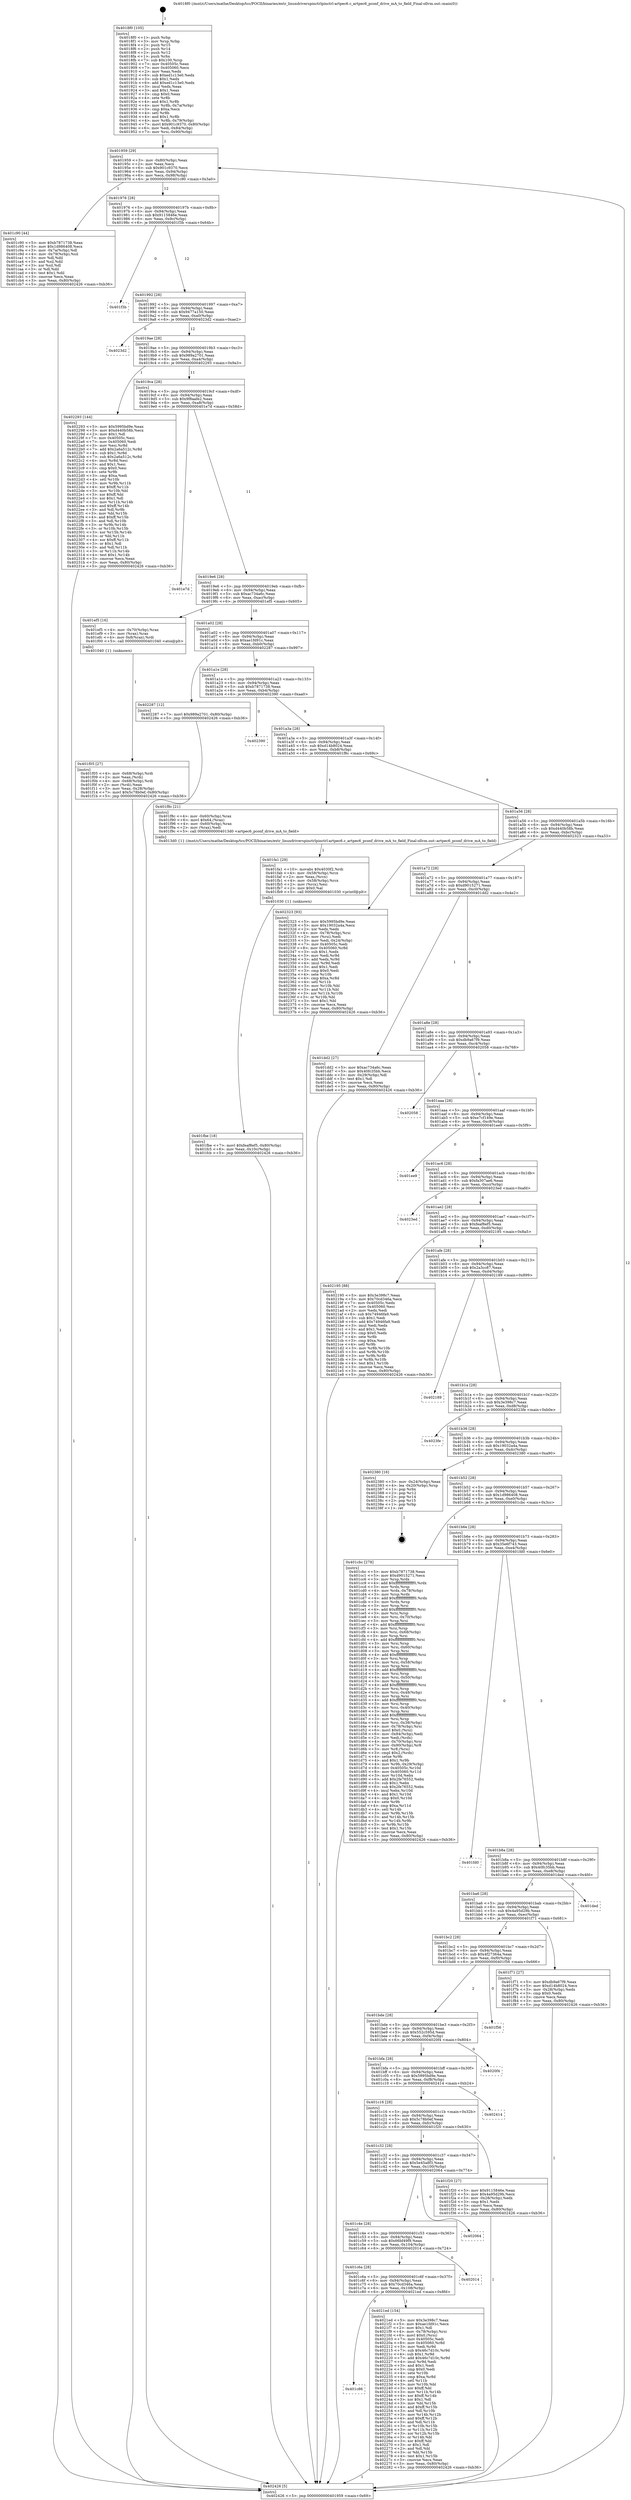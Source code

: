 digraph "0x4018f0" {
  label = "0x4018f0 (/mnt/c/Users/mathe/Desktop/tcc/POCII/binaries/extr_linuxdriverspinctrlpinctrl-artpec6.c_artpec6_pconf_drive_mA_to_field_Final-ollvm.out::main(0))"
  labelloc = "t"
  node[shape=record]

  Entry [label="",width=0.3,height=0.3,shape=circle,fillcolor=black,style=filled]
  "0x401959" [label="{
     0x401959 [29]\l
     | [instrs]\l
     &nbsp;&nbsp;0x401959 \<+3\>: mov -0x80(%rbp),%eax\l
     &nbsp;&nbsp;0x40195c \<+2\>: mov %eax,%ecx\l
     &nbsp;&nbsp;0x40195e \<+6\>: sub $0x901c9370,%ecx\l
     &nbsp;&nbsp;0x401964 \<+6\>: mov %eax,-0x94(%rbp)\l
     &nbsp;&nbsp;0x40196a \<+6\>: mov %ecx,-0x98(%rbp)\l
     &nbsp;&nbsp;0x401970 \<+6\>: je 0000000000401c90 \<main+0x3a0\>\l
  }"]
  "0x401c90" [label="{
     0x401c90 [44]\l
     | [instrs]\l
     &nbsp;&nbsp;0x401c90 \<+5\>: mov $0xb7871738,%eax\l
     &nbsp;&nbsp;0x401c95 \<+5\>: mov $0x1d986408,%ecx\l
     &nbsp;&nbsp;0x401c9a \<+3\>: mov -0x7a(%rbp),%dl\l
     &nbsp;&nbsp;0x401c9d \<+4\>: mov -0x79(%rbp),%sil\l
     &nbsp;&nbsp;0x401ca1 \<+3\>: mov %dl,%dil\l
     &nbsp;&nbsp;0x401ca4 \<+3\>: and %sil,%dil\l
     &nbsp;&nbsp;0x401ca7 \<+3\>: xor %sil,%dl\l
     &nbsp;&nbsp;0x401caa \<+3\>: or %dl,%dil\l
     &nbsp;&nbsp;0x401cad \<+4\>: test $0x1,%dil\l
     &nbsp;&nbsp;0x401cb1 \<+3\>: cmovne %ecx,%eax\l
     &nbsp;&nbsp;0x401cb4 \<+3\>: mov %eax,-0x80(%rbp)\l
     &nbsp;&nbsp;0x401cb7 \<+5\>: jmp 0000000000402426 \<main+0xb36\>\l
  }"]
  "0x401976" [label="{
     0x401976 [28]\l
     | [instrs]\l
     &nbsp;&nbsp;0x401976 \<+5\>: jmp 000000000040197b \<main+0x8b\>\l
     &nbsp;&nbsp;0x40197b \<+6\>: mov -0x94(%rbp),%eax\l
     &nbsp;&nbsp;0x401981 \<+5\>: sub $0x9115846e,%eax\l
     &nbsp;&nbsp;0x401986 \<+6\>: mov %eax,-0x9c(%rbp)\l
     &nbsp;&nbsp;0x40198c \<+6\>: je 0000000000401f3b \<main+0x64b\>\l
  }"]
  "0x402426" [label="{
     0x402426 [5]\l
     | [instrs]\l
     &nbsp;&nbsp;0x402426 \<+5\>: jmp 0000000000401959 \<main+0x69\>\l
  }"]
  "0x4018f0" [label="{
     0x4018f0 [105]\l
     | [instrs]\l
     &nbsp;&nbsp;0x4018f0 \<+1\>: push %rbp\l
     &nbsp;&nbsp;0x4018f1 \<+3\>: mov %rsp,%rbp\l
     &nbsp;&nbsp;0x4018f4 \<+2\>: push %r15\l
     &nbsp;&nbsp;0x4018f6 \<+2\>: push %r14\l
     &nbsp;&nbsp;0x4018f8 \<+2\>: push %r12\l
     &nbsp;&nbsp;0x4018fa \<+1\>: push %rbx\l
     &nbsp;&nbsp;0x4018fb \<+7\>: sub $0x100,%rsp\l
     &nbsp;&nbsp;0x401902 \<+7\>: mov 0x40505c,%eax\l
     &nbsp;&nbsp;0x401909 \<+7\>: mov 0x405060,%ecx\l
     &nbsp;&nbsp;0x401910 \<+2\>: mov %eax,%edx\l
     &nbsp;&nbsp;0x401912 \<+6\>: sub $0xed1c13e0,%edx\l
     &nbsp;&nbsp;0x401918 \<+3\>: sub $0x1,%edx\l
     &nbsp;&nbsp;0x40191b \<+6\>: add $0xed1c13e0,%edx\l
     &nbsp;&nbsp;0x401921 \<+3\>: imul %edx,%eax\l
     &nbsp;&nbsp;0x401924 \<+3\>: and $0x1,%eax\l
     &nbsp;&nbsp;0x401927 \<+3\>: cmp $0x0,%eax\l
     &nbsp;&nbsp;0x40192a \<+4\>: sete %r8b\l
     &nbsp;&nbsp;0x40192e \<+4\>: and $0x1,%r8b\l
     &nbsp;&nbsp;0x401932 \<+4\>: mov %r8b,-0x7a(%rbp)\l
     &nbsp;&nbsp;0x401936 \<+3\>: cmp $0xa,%ecx\l
     &nbsp;&nbsp;0x401939 \<+4\>: setl %r8b\l
     &nbsp;&nbsp;0x40193d \<+4\>: and $0x1,%r8b\l
     &nbsp;&nbsp;0x401941 \<+4\>: mov %r8b,-0x79(%rbp)\l
     &nbsp;&nbsp;0x401945 \<+7\>: movl $0x901c9370,-0x80(%rbp)\l
     &nbsp;&nbsp;0x40194c \<+6\>: mov %edi,-0x84(%rbp)\l
     &nbsp;&nbsp;0x401952 \<+7\>: mov %rsi,-0x90(%rbp)\l
  }"]
  Exit [label="",width=0.3,height=0.3,shape=circle,fillcolor=black,style=filled,peripheries=2]
  "0x401f3b" [label="{
     0x401f3b\l
  }", style=dashed]
  "0x401992" [label="{
     0x401992 [28]\l
     | [instrs]\l
     &nbsp;&nbsp;0x401992 \<+5\>: jmp 0000000000401997 \<main+0xa7\>\l
     &nbsp;&nbsp;0x401997 \<+6\>: mov -0x94(%rbp),%eax\l
     &nbsp;&nbsp;0x40199d \<+5\>: sub $0x9477a150,%eax\l
     &nbsp;&nbsp;0x4019a2 \<+6\>: mov %eax,-0xa0(%rbp)\l
     &nbsp;&nbsp;0x4019a8 \<+6\>: je 00000000004023d2 \<main+0xae2\>\l
  }"]
  "0x401c86" [label="{
     0x401c86\l
  }", style=dashed]
  "0x4023d2" [label="{
     0x4023d2\l
  }", style=dashed]
  "0x4019ae" [label="{
     0x4019ae [28]\l
     | [instrs]\l
     &nbsp;&nbsp;0x4019ae \<+5\>: jmp 00000000004019b3 \<main+0xc3\>\l
     &nbsp;&nbsp;0x4019b3 \<+6\>: mov -0x94(%rbp),%eax\l
     &nbsp;&nbsp;0x4019b9 \<+5\>: sub $0x989a2701,%eax\l
     &nbsp;&nbsp;0x4019be \<+6\>: mov %eax,-0xa4(%rbp)\l
     &nbsp;&nbsp;0x4019c4 \<+6\>: je 0000000000402293 \<main+0x9a3\>\l
  }"]
  "0x4021ed" [label="{
     0x4021ed [154]\l
     | [instrs]\l
     &nbsp;&nbsp;0x4021ed \<+5\>: mov $0x3e398c7,%eax\l
     &nbsp;&nbsp;0x4021f2 \<+5\>: mov $0xae1fd91c,%ecx\l
     &nbsp;&nbsp;0x4021f7 \<+2\>: mov $0x1,%dl\l
     &nbsp;&nbsp;0x4021f9 \<+4\>: mov -0x78(%rbp),%rsi\l
     &nbsp;&nbsp;0x4021fd \<+6\>: movl $0x0,(%rsi)\l
     &nbsp;&nbsp;0x402203 \<+7\>: mov 0x40505c,%edi\l
     &nbsp;&nbsp;0x40220a \<+8\>: mov 0x405060,%r8d\l
     &nbsp;&nbsp;0x402212 \<+3\>: mov %edi,%r9d\l
     &nbsp;&nbsp;0x402215 \<+7\>: sub $0x46c7d10c,%r9d\l
     &nbsp;&nbsp;0x40221c \<+4\>: sub $0x1,%r9d\l
     &nbsp;&nbsp;0x402220 \<+7\>: add $0x46c7d10c,%r9d\l
     &nbsp;&nbsp;0x402227 \<+4\>: imul %r9d,%edi\l
     &nbsp;&nbsp;0x40222b \<+3\>: and $0x1,%edi\l
     &nbsp;&nbsp;0x40222e \<+3\>: cmp $0x0,%edi\l
     &nbsp;&nbsp;0x402231 \<+4\>: sete %r10b\l
     &nbsp;&nbsp;0x402235 \<+4\>: cmp $0xa,%r8d\l
     &nbsp;&nbsp;0x402239 \<+4\>: setl %r11b\l
     &nbsp;&nbsp;0x40223d \<+3\>: mov %r10b,%bl\l
     &nbsp;&nbsp;0x402240 \<+3\>: xor $0xff,%bl\l
     &nbsp;&nbsp;0x402243 \<+3\>: mov %r11b,%r14b\l
     &nbsp;&nbsp;0x402246 \<+4\>: xor $0xff,%r14b\l
     &nbsp;&nbsp;0x40224a \<+3\>: xor $0x1,%dl\l
     &nbsp;&nbsp;0x40224d \<+3\>: mov %bl,%r15b\l
     &nbsp;&nbsp;0x402250 \<+4\>: and $0xff,%r15b\l
     &nbsp;&nbsp;0x402254 \<+3\>: and %dl,%r10b\l
     &nbsp;&nbsp;0x402257 \<+3\>: mov %r14b,%r12b\l
     &nbsp;&nbsp;0x40225a \<+4\>: and $0xff,%r12b\l
     &nbsp;&nbsp;0x40225e \<+3\>: and %dl,%r11b\l
     &nbsp;&nbsp;0x402261 \<+3\>: or %r10b,%r15b\l
     &nbsp;&nbsp;0x402264 \<+3\>: or %r11b,%r12b\l
     &nbsp;&nbsp;0x402267 \<+3\>: xor %r12b,%r15b\l
     &nbsp;&nbsp;0x40226a \<+3\>: or %r14b,%bl\l
     &nbsp;&nbsp;0x40226d \<+3\>: xor $0xff,%bl\l
     &nbsp;&nbsp;0x402270 \<+3\>: or $0x1,%dl\l
     &nbsp;&nbsp;0x402273 \<+2\>: and %dl,%bl\l
     &nbsp;&nbsp;0x402275 \<+3\>: or %bl,%r15b\l
     &nbsp;&nbsp;0x402278 \<+4\>: test $0x1,%r15b\l
     &nbsp;&nbsp;0x40227c \<+3\>: cmovne %ecx,%eax\l
     &nbsp;&nbsp;0x40227f \<+3\>: mov %eax,-0x80(%rbp)\l
     &nbsp;&nbsp;0x402282 \<+5\>: jmp 0000000000402426 \<main+0xb36\>\l
  }"]
  "0x402293" [label="{
     0x402293 [144]\l
     | [instrs]\l
     &nbsp;&nbsp;0x402293 \<+5\>: mov $0x5995bd9e,%eax\l
     &nbsp;&nbsp;0x402298 \<+5\>: mov $0xd440b58b,%ecx\l
     &nbsp;&nbsp;0x40229d \<+2\>: mov $0x1,%dl\l
     &nbsp;&nbsp;0x40229f \<+7\>: mov 0x40505c,%esi\l
     &nbsp;&nbsp;0x4022a6 \<+7\>: mov 0x405060,%edi\l
     &nbsp;&nbsp;0x4022ad \<+3\>: mov %esi,%r8d\l
     &nbsp;&nbsp;0x4022b0 \<+7\>: add $0x2a6a512c,%r8d\l
     &nbsp;&nbsp;0x4022b7 \<+4\>: sub $0x1,%r8d\l
     &nbsp;&nbsp;0x4022bb \<+7\>: sub $0x2a6a512c,%r8d\l
     &nbsp;&nbsp;0x4022c2 \<+4\>: imul %r8d,%esi\l
     &nbsp;&nbsp;0x4022c6 \<+3\>: and $0x1,%esi\l
     &nbsp;&nbsp;0x4022c9 \<+3\>: cmp $0x0,%esi\l
     &nbsp;&nbsp;0x4022cc \<+4\>: sete %r9b\l
     &nbsp;&nbsp;0x4022d0 \<+3\>: cmp $0xa,%edi\l
     &nbsp;&nbsp;0x4022d3 \<+4\>: setl %r10b\l
     &nbsp;&nbsp;0x4022d7 \<+3\>: mov %r9b,%r11b\l
     &nbsp;&nbsp;0x4022da \<+4\>: xor $0xff,%r11b\l
     &nbsp;&nbsp;0x4022de \<+3\>: mov %r10b,%bl\l
     &nbsp;&nbsp;0x4022e1 \<+3\>: xor $0xff,%bl\l
     &nbsp;&nbsp;0x4022e4 \<+3\>: xor $0x1,%dl\l
     &nbsp;&nbsp;0x4022e7 \<+3\>: mov %r11b,%r14b\l
     &nbsp;&nbsp;0x4022ea \<+4\>: and $0xff,%r14b\l
     &nbsp;&nbsp;0x4022ee \<+3\>: and %dl,%r9b\l
     &nbsp;&nbsp;0x4022f1 \<+3\>: mov %bl,%r15b\l
     &nbsp;&nbsp;0x4022f4 \<+4\>: and $0xff,%r15b\l
     &nbsp;&nbsp;0x4022f8 \<+3\>: and %dl,%r10b\l
     &nbsp;&nbsp;0x4022fb \<+3\>: or %r9b,%r14b\l
     &nbsp;&nbsp;0x4022fe \<+3\>: or %r10b,%r15b\l
     &nbsp;&nbsp;0x402301 \<+3\>: xor %r15b,%r14b\l
     &nbsp;&nbsp;0x402304 \<+3\>: or %bl,%r11b\l
     &nbsp;&nbsp;0x402307 \<+4\>: xor $0xff,%r11b\l
     &nbsp;&nbsp;0x40230b \<+3\>: or $0x1,%dl\l
     &nbsp;&nbsp;0x40230e \<+3\>: and %dl,%r11b\l
     &nbsp;&nbsp;0x402311 \<+3\>: or %r11b,%r14b\l
     &nbsp;&nbsp;0x402314 \<+4\>: test $0x1,%r14b\l
     &nbsp;&nbsp;0x402318 \<+3\>: cmovne %ecx,%eax\l
     &nbsp;&nbsp;0x40231b \<+3\>: mov %eax,-0x80(%rbp)\l
     &nbsp;&nbsp;0x40231e \<+5\>: jmp 0000000000402426 \<main+0xb36\>\l
  }"]
  "0x4019ca" [label="{
     0x4019ca [28]\l
     | [instrs]\l
     &nbsp;&nbsp;0x4019ca \<+5\>: jmp 00000000004019cf \<main+0xdf\>\l
     &nbsp;&nbsp;0x4019cf \<+6\>: mov -0x94(%rbp),%eax\l
     &nbsp;&nbsp;0x4019d5 \<+5\>: sub $0x9f8aafe2,%eax\l
     &nbsp;&nbsp;0x4019da \<+6\>: mov %eax,-0xa8(%rbp)\l
     &nbsp;&nbsp;0x4019e0 \<+6\>: je 0000000000401e7d \<main+0x58d\>\l
  }"]
  "0x401c6a" [label="{
     0x401c6a [28]\l
     | [instrs]\l
     &nbsp;&nbsp;0x401c6a \<+5\>: jmp 0000000000401c6f \<main+0x37f\>\l
     &nbsp;&nbsp;0x401c6f \<+6\>: mov -0x94(%rbp),%eax\l
     &nbsp;&nbsp;0x401c75 \<+5\>: sub $0x70cd346a,%eax\l
     &nbsp;&nbsp;0x401c7a \<+6\>: mov %eax,-0x108(%rbp)\l
     &nbsp;&nbsp;0x401c80 \<+6\>: je 00000000004021ed \<main+0x8fd\>\l
  }"]
  "0x401e7d" [label="{
     0x401e7d\l
  }", style=dashed]
  "0x4019e6" [label="{
     0x4019e6 [28]\l
     | [instrs]\l
     &nbsp;&nbsp;0x4019e6 \<+5\>: jmp 00000000004019eb \<main+0xfb\>\l
     &nbsp;&nbsp;0x4019eb \<+6\>: mov -0x94(%rbp),%eax\l
     &nbsp;&nbsp;0x4019f1 \<+5\>: sub $0xac734a6c,%eax\l
     &nbsp;&nbsp;0x4019f6 \<+6\>: mov %eax,-0xac(%rbp)\l
     &nbsp;&nbsp;0x4019fc \<+6\>: je 0000000000401ef5 \<main+0x605\>\l
  }"]
  "0x402014" [label="{
     0x402014\l
  }", style=dashed]
  "0x401ef5" [label="{
     0x401ef5 [16]\l
     | [instrs]\l
     &nbsp;&nbsp;0x401ef5 \<+4\>: mov -0x70(%rbp),%rax\l
     &nbsp;&nbsp;0x401ef9 \<+3\>: mov (%rax),%rax\l
     &nbsp;&nbsp;0x401efc \<+4\>: mov 0x8(%rax),%rdi\l
     &nbsp;&nbsp;0x401f00 \<+5\>: call 0000000000401040 \<atoi@plt\>\l
     | [calls]\l
     &nbsp;&nbsp;0x401040 \{1\} (unknown)\l
  }"]
  "0x401a02" [label="{
     0x401a02 [28]\l
     | [instrs]\l
     &nbsp;&nbsp;0x401a02 \<+5\>: jmp 0000000000401a07 \<main+0x117\>\l
     &nbsp;&nbsp;0x401a07 \<+6\>: mov -0x94(%rbp),%eax\l
     &nbsp;&nbsp;0x401a0d \<+5\>: sub $0xae1fd91c,%eax\l
     &nbsp;&nbsp;0x401a12 \<+6\>: mov %eax,-0xb0(%rbp)\l
     &nbsp;&nbsp;0x401a18 \<+6\>: je 0000000000402287 \<main+0x997\>\l
  }"]
  "0x401c4e" [label="{
     0x401c4e [28]\l
     | [instrs]\l
     &nbsp;&nbsp;0x401c4e \<+5\>: jmp 0000000000401c53 \<main+0x363\>\l
     &nbsp;&nbsp;0x401c53 \<+6\>: mov -0x94(%rbp),%eax\l
     &nbsp;&nbsp;0x401c59 \<+5\>: sub $0x66bf49f9,%eax\l
     &nbsp;&nbsp;0x401c5e \<+6\>: mov %eax,-0x104(%rbp)\l
     &nbsp;&nbsp;0x401c64 \<+6\>: je 0000000000402014 \<main+0x724\>\l
  }"]
  "0x402287" [label="{
     0x402287 [12]\l
     | [instrs]\l
     &nbsp;&nbsp;0x402287 \<+7\>: movl $0x989a2701,-0x80(%rbp)\l
     &nbsp;&nbsp;0x40228e \<+5\>: jmp 0000000000402426 \<main+0xb36\>\l
  }"]
  "0x401a1e" [label="{
     0x401a1e [28]\l
     | [instrs]\l
     &nbsp;&nbsp;0x401a1e \<+5\>: jmp 0000000000401a23 \<main+0x133\>\l
     &nbsp;&nbsp;0x401a23 \<+6\>: mov -0x94(%rbp),%eax\l
     &nbsp;&nbsp;0x401a29 \<+5\>: sub $0xb7871738,%eax\l
     &nbsp;&nbsp;0x401a2e \<+6\>: mov %eax,-0xb4(%rbp)\l
     &nbsp;&nbsp;0x401a34 \<+6\>: je 0000000000402390 \<main+0xaa0\>\l
  }"]
  "0x402064" [label="{
     0x402064\l
  }", style=dashed]
  "0x402390" [label="{
     0x402390\l
  }", style=dashed]
  "0x401a3a" [label="{
     0x401a3a [28]\l
     | [instrs]\l
     &nbsp;&nbsp;0x401a3a \<+5\>: jmp 0000000000401a3f \<main+0x14f\>\l
     &nbsp;&nbsp;0x401a3f \<+6\>: mov -0x94(%rbp),%eax\l
     &nbsp;&nbsp;0x401a45 \<+5\>: sub $0xd14b8024,%eax\l
     &nbsp;&nbsp;0x401a4a \<+6\>: mov %eax,-0xb8(%rbp)\l
     &nbsp;&nbsp;0x401a50 \<+6\>: je 0000000000401f8c \<main+0x69c\>\l
  }"]
  "0x401fbe" [label="{
     0x401fbe [18]\l
     | [instrs]\l
     &nbsp;&nbsp;0x401fbe \<+7\>: movl $0xfeaf8ef5,-0x80(%rbp)\l
     &nbsp;&nbsp;0x401fc5 \<+6\>: mov %eax,-0x10c(%rbp)\l
     &nbsp;&nbsp;0x401fcb \<+5\>: jmp 0000000000402426 \<main+0xb36\>\l
  }"]
  "0x401f8c" [label="{
     0x401f8c [21]\l
     | [instrs]\l
     &nbsp;&nbsp;0x401f8c \<+4\>: mov -0x60(%rbp),%rax\l
     &nbsp;&nbsp;0x401f90 \<+6\>: movl $0x64,(%rax)\l
     &nbsp;&nbsp;0x401f96 \<+4\>: mov -0x60(%rbp),%rax\l
     &nbsp;&nbsp;0x401f9a \<+2\>: mov (%rax),%edi\l
     &nbsp;&nbsp;0x401f9c \<+5\>: call 00000000004013d0 \<artpec6_pconf_drive_mA_to_field\>\l
     | [calls]\l
     &nbsp;&nbsp;0x4013d0 \{1\} (/mnt/c/Users/mathe/Desktop/tcc/POCII/binaries/extr_linuxdriverspinctrlpinctrl-artpec6.c_artpec6_pconf_drive_mA_to_field_Final-ollvm.out::artpec6_pconf_drive_mA_to_field)\l
  }"]
  "0x401a56" [label="{
     0x401a56 [28]\l
     | [instrs]\l
     &nbsp;&nbsp;0x401a56 \<+5\>: jmp 0000000000401a5b \<main+0x16b\>\l
     &nbsp;&nbsp;0x401a5b \<+6\>: mov -0x94(%rbp),%eax\l
     &nbsp;&nbsp;0x401a61 \<+5\>: sub $0xd440b58b,%eax\l
     &nbsp;&nbsp;0x401a66 \<+6\>: mov %eax,-0xbc(%rbp)\l
     &nbsp;&nbsp;0x401a6c \<+6\>: je 0000000000402323 \<main+0xa33\>\l
  }"]
  "0x401fa1" [label="{
     0x401fa1 [29]\l
     | [instrs]\l
     &nbsp;&nbsp;0x401fa1 \<+10\>: movabs $0x4030f2,%rdi\l
     &nbsp;&nbsp;0x401fab \<+4\>: mov -0x58(%rbp),%rcx\l
     &nbsp;&nbsp;0x401faf \<+2\>: mov %eax,(%rcx)\l
     &nbsp;&nbsp;0x401fb1 \<+4\>: mov -0x58(%rbp),%rcx\l
     &nbsp;&nbsp;0x401fb5 \<+2\>: mov (%rcx),%esi\l
     &nbsp;&nbsp;0x401fb7 \<+2\>: mov $0x0,%al\l
     &nbsp;&nbsp;0x401fb9 \<+5\>: call 0000000000401030 \<printf@plt\>\l
     | [calls]\l
     &nbsp;&nbsp;0x401030 \{1\} (unknown)\l
  }"]
  "0x402323" [label="{
     0x402323 [93]\l
     | [instrs]\l
     &nbsp;&nbsp;0x402323 \<+5\>: mov $0x5995bd9e,%eax\l
     &nbsp;&nbsp;0x402328 \<+5\>: mov $0x19032a4a,%ecx\l
     &nbsp;&nbsp;0x40232d \<+2\>: xor %edx,%edx\l
     &nbsp;&nbsp;0x40232f \<+4\>: mov -0x78(%rbp),%rsi\l
     &nbsp;&nbsp;0x402333 \<+2\>: mov (%rsi),%edi\l
     &nbsp;&nbsp;0x402335 \<+3\>: mov %edi,-0x24(%rbp)\l
     &nbsp;&nbsp;0x402338 \<+7\>: mov 0x40505c,%edi\l
     &nbsp;&nbsp;0x40233f \<+8\>: mov 0x405060,%r8d\l
     &nbsp;&nbsp;0x402347 \<+3\>: sub $0x1,%edx\l
     &nbsp;&nbsp;0x40234a \<+3\>: mov %edi,%r9d\l
     &nbsp;&nbsp;0x40234d \<+3\>: add %edx,%r9d\l
     &nbsp;&nbsp;0x402350 \<+4\>: imul %r9d,%edi\l
     &nbsp;&nbsp;0x402354 \<+3\>: and $0x1,%edi\l
     &nbsp;&nbsp;0x402357 \<+3\>: cmp $0x0,%edi\l
     &nbsp;&nbsp;0x40235a \<+4\>: sete %r10b\l
     &nbsp;&nbsp;0x40235e \<+4\>: cmp $0xa,%r8d\l
     &nbsp;&nbsp;0x402362 \<+4\>: setl %r11b\l
     &nbsp;&nbsp;0x402366 \<+3\>: mov %r10b,%bl\l
     &nbsp;&nbsp;0x402369 \<+3\>: and %r11b,%bl\l
     &nbsp;&nbsp;0x40236c \<+3\>: xor %r11b,%r10b\l
     &nbsp;&nbsp;0x40236f \<+3\>: or %r10b,%bl\l
     &nbsp;&nbsp;0x402372 \<+3\>: test $0x1,%bl\l
     &nbsp;&nbsp;0x402375 \<+3\>: cmovne %ecx,%eax\l
     &nbsp;&nbsp;0x402378 \<+3\>: mov %eax,-0x80(%rbp)\l
     &nbsp;&nbsp;0x40237b \<+5\>: jmp 0000000000402426 \<main+0xb36\>\l
  }"]
  "0x401a72" [label="{
     0x401a72 [28]\l
     | [instrs]\l
     &nbsp;&nbsp;0x401a72 \<+5\>: jmp 0000000000401a77 \<main+0x187\>\l
     &nbsp;&nbsp;0x401a77 \<+6\>: mov -0x94(%rbp),%eax\l
     &nbsp;&nbsp;0x401a7d \<+5\>: sub $0xd9015271,%eax\l
     &nbsp;&nbsp;0x401a82 \<+6\>: mov %eax,-0xc0(%rbp)\l
     &nbsp;&nbsp;0x401a88 \<+6\>: je 0000000000401dd2 \<main+0x4e2\>\l
  }"]
  "0x401c32" [label="{
     0x401c32 [28]\l
     | [instrs]\l
     &nbsp;&nbsp;0x401c32 \<+5\>: jmp 0000000000401c37 \<main+0x347\>\l
     &nbsp;&nbsp;0x401c37 \<+6\>: mov -0x94(%rbp),%eax\l
     &nbsp;&nbsp;0x401c3d \<+5\>: sub $0x5e45a8f3,%eax\l
     &nbsp;&nbsp;0x401c42 \<+6\>: mov %eax,-0x100(%rbp)\l
     &nbsp;&nbsp;0x401c48 \<+6\>: je 0000000000402064 \<main+0x774\>\l
  }"]
  "0x401dd2" [label="{
     0x401dd2 [27]\l
     | [instrs]\l
     &nbsp;&nbsp;0x401dd2 \<+5\>: mov $0xac734a6c,%eax\l
     &nbsp;&nbsp;0x401dd7 \<+5\>: mov $0x40fc35bb,%ecx\l
     &nbsp;&nbsp;0x401ddc \<+3\>: mov -0x29(%rbp),%dl\l
     &nbsp;&nbsp;0x401ddf \<+3\>: test $0x1,%dl\l
     &nbsp;&nbsp;0x401de2 \<+3\>: cmovne %ecx,%eax\l
     &nbsp;&nbsp;0x401de5 \<+3\>: mov %eax,-0x80(%rbp)\l
     &nbsp;&nbsp;0x401de8 \<+5\>: jmp 0000000000402426 \<main+0xb36\>\l
  }"]
  "0x401a8e" [label="{
     0x401a8e [28]\l
     | [instrs]\l
     &nbsp;&nbsp;0x401a8e \<+5\>: jmp 0000000000401a93 \<main+0x1a3\>\l
     &nbsp;&nbsp;0x401a93 \<+6\>: mov -0x94(%rbp),%eax\l
     &nbsp;&nbsp;0x401a99 \<+5\>: sub $0xdb9a67f9,%eax\l
     &nbsp;&nbsp;0x401a9e \<+6\>: mov %eax,-0xc4(%rbp)\l
     &nbsp;&nbsp;0x401aa4 \<+6\>: je 0000000000402058 \<main+0x768\>\l
  }"]
  "0x401f20" [label="{
     0x401f20 [27]\l
     | [instrs]\l
     &nbsp;&nbsp;0x401f20 \<+5\>: mov $0x9115846e,%eax\l
     &nbsp;&nbsp;0x401f25 \<+5\>: mov $0x4a95d29b,%ecx\l
     &nbsp;&nbsp;0x401f2a \<+3\>: mov -0x28(%rbp),%edx\l
     &nbsp;&nbsp;0x401f2d \<+3\>: cmp $0x1,%edx\l
     &nbsp;&nbsp;0x401f30 \<+3\>: cmovl %ecx,%eax\l
     &nbsp;&nbsp;0x401f33 \<+3\>: mov %eax,-0x80(%rbp)\l
     &nbsp;&nbsp;0x401f36 \<+5\>: jmp 0000000000402426 \<main+0xb36\>\l
  }"]
  "0x402058" [label="{
     0x402058\l
  }", style=dashed]
  "0x401aaa" [label="{
     0x401aaa [28]\l
     | [instrs]\l
     &nbsp;&nbsp;0x401aaa \<+5\>: jmp 0000000000401aaf \<main+0x1bf\>\l
     &nbsp;&nbsp;0x401aaf \<+6\>: mov -0x94(%rbp),%eax\l
     &nbsp;&nbsp;0x401ab5 \<+5\>: sub $0xe7cf149e,%eax\l
     &nbsp;&nbsp;0x401aba \<+6\>: mov %eax,-0xc8(%rbp)\l
     &nbsp;&nbsp;0x401ac0 \<+6\>: je 0000000000401ee9 \<main+0x5f9\>\l
  }"]
  "0x401c16" [label="{
     0x401c16 [28]\l
     | [instrs]\l
     &nbsp;&nbsp;0x401c16 \<+5\>: jmp 0000000000401c1b \<main+0x32b\>\l
     &nbsp;&nbsp;0x401c1b \<+6\>: mov -0x94(%rbp),%eax\l
     &nbsp;&nbsp;0x401c21 \<+5\>: sub $0x5c78b0ef,%eax\l
     &nbsp;&nbsp;0x401c26 \<+6\>: mov %eax,-0xfc(%rbp)\l
     &nbsp;&nbsp;0x401c2c \<+6\>: je 0000000000401f20 \<main+0x630\>\l
  }"]
  "0x401ee9" [label="{
     0x401ee9\l
  }", style=dashed]
  "0x401ac6" [label="{
     0x401ac6 [28]\l
     | [instrs]\l
     &nbsp;&nbsp;0x401ac6 \<+5\>: jmp 0000000000401acb \<main+0x1db\>\l
     &nbsp;&nbsp;0x401acb \<+6\>: mov -0x94(%rbp),%eax\l
     &nbsp;&nbsp;0x401ad1 \<+5\>: sub $0xfa307ae6,%eax\l
     &nbsp;&nbsp;0x401ad6 \<+6\>: mov %eax,-0xcc(%rbp)\l
     &nbsp;&nbsp;0x401adc \<+6\>: je 00000000004023ed \<main+0xafd\>\l
  }"]
  "0x402414" [label="{
     0x402414\l
  }", style=dashed]
  "0x4023ed" [label="{
     0x4023ed\l
  }", style=dashed]
  "0x401ae2" [label="{
     0x401ae2 [28]\l
     | [instrs]\l
     &nbsp;&nbsp;0x401ae2 \<+5\>: jmp 0000000000401ae7 \<main+0x1f7\>\l
     &nbsp;&nbsp;0x401ae7 \<+6\>: mov -0x94(%rbp),%eax\l
     &nbsp;&nbsp;0x401aed \<+5\>: sub $0xfeaf8ef5,%eax\l
     &nbsp;&nbsp;0x401af2 \<+6\>: mov %eax,-0xd0(%rbp)\l
     &nbsp;&nbsp;0x401af8 \<+6\>: je 0000000000402195 \<main+0x8a5\>\l
  }"]
  "0x401bfa" [label="{
     0x401bfa [28]\l
     | [instrs]\l
     &nbsp;&nbsp;0x401bfa \<+5\>: jmp 0000000000401bff \<main+0x30f\>\l
     &nbsp;&nbsp;0x401bff \<+6\>: mov -0x94(%rbp),%eax\l
     &nbsp;&nbsp;0x401c05 \<+5\>: sub $0x5995bd9e,%eax\l
     &nbsp;&nbsp;0x401c0a \<+6\>: mov %eax,-0xf8(%rbp)\l
     &nbsp;&nbsp;0x401c10 \<+6\>: je 0000000000402414 \<main+0xb24\>\l
  }"]
  "0x402195" [label="{
     0x402195 [88]\l
     | [instrs]\l
     &nbsp;&nbsp;0x402195 \<+5\>: mov $0x3e398c7,%eax\l
     &nbsp;&nbsp;0x40219a \<+5\>: mov $0x70cd346a,%ecx\l
     &nbsp;&nbsp;0x40219f \<+7\>: mov 0x40505c,%edx\l
     &nbsp;&nbsp;0x4021a6 \<+7\>: mov 0x405060,%esi\l
     &nbsp;&nbsp;0x4021ad \<+2\>: mov %edx,%edi\l
     &nbsp;&nbsp;0x4021af \<+6\>: sub $0x74946fa9,%edi\l
     &nbsp;&nbsp;0x4021b5 \<+3\>: sub $0x1,%edi\l
     &nbsp;&nbsp;0x4021b8 \<+6\>: add $0x74946fa9,%edi\l
     &nbsp;&nbsp;0x4021be \<+3\>: imul %edi,%edx\l
     &nbsp;&nbsp;0x4021c1 \<+3\>: and $0x1,%edx\l
     &nbsp;&nbsp;0x4021c4 \<+3\>: cmp $0x0,%edx\l
     &nbsp;&nbsp;0x4021c7 \<+4\>: sete %r8b\l
     &nbsp;&nbsp;0x4021cb \<+3\>: cmp $0xa,%esi\l
     &nbsp;&nbsp;0x4021ce \<+4\>: setl %r9b\l
     &nbsp;&nbsp;0x4021d2 \<+3\>: mov %r8b,%r10b\l
     &nbsp;&nbsp;0x4021d5 \<+3\>: and %r9b,%r10b\l
     &nbsp;&nbsp;0x4021d8 \<+3\>: xor %r9b,%r8b\l
     &nbsp;&nbsp;0x4021db \<+3\>: or %r8b,%r10b\l
     &nbsp;&nbsp;0x4021de \<+4\>: test $0x1,%r10b\l
     &nbsp;&nbsp;0x4021e2 \<+3\>: cmovne %ecx,%eax\l
     &nbsp;&nbsp;0x4021e5 \<+3\>: mov %eax,-0x80(%rbp)\l
     &nbsp;&nbsp;0x4021e8 \<+5\>: jmp 0000000000402426 \<main+0xb36\>\l
  }"]
  "0x401afe" [label="{
     0x401afe [28]\l
     | [instrs]\l
     &nbsp;&nbsp;0x401afe \<+5\>: jmp 0000000000401b03 \<main+0x213\>\l
     &nbsp;&nbsp;0x401b03 \<+6\>: mov -0x94(%rbp),%eax\l
     &nbsp;&nbsp;0x401b09 \<+5\>: sub $0x2a3cc87,%eax\l
     &nbsp;&nbsp;0x401b0e \<+6\>: mov %eax,-0xd4(%rbp)\l
     &nbsp;&nbsp;0x401b14 \<+6\>: je 0000000000402189 \<main+0x899\>\l
  }"]
  "0x4020f4" [label="{
     0x4020f4\l
  }", style=dashed]
  "0x402189" [label="{
     0x402189\l
  }", style=dashed]
  "0x401b1a" [label="{
     0x401b1a [28]\l
     | [instrs]\l
     &nbsp;&nbsp;0x401b1a \<+5\>: jmp 0000000000401b1f \<main+0x22f\>\l
     &nbsp;&nbsp;0x401b1f \<+6\>: mov -0x94(%rbp),%eax\l
     &nbsp;&nbsp;0x401b25 \<+5\>: sub $0x3e398c7,%eax\l
     &nbsp;&nbsp;0x401b2a \<+6\>: mov %eax,-0xd8(%rbp)\l
     &nbsp;&nbsp;0x401b30 \<+6\>: je 00000000004023fe \<main+0xb0e\>\l
  }"]
  "0x401bde" [label="{
     0x401bde [28]\l
     | [instrs]\l
     &nbsp;&nbsp;0x401bde \<+5\>: jmp 0000000000401be3 \<main+0x2f3\>\l
     &nbsp;&nbsp;0x401be3 \<+6\>: mov -0x94(%rbp),%eax\l
     &nbsp;&nbsp;0x401be9 \<+5\>: sub $0x552c595d,%eax\l
     &nbsp;&nbsp;0x401bee \<+6\>: mov %eax,-0xf4(%rbp)\l
     &nbsp;&nbsp;0x401bf4 \<+6\>: je 00000000004020f4 \<main+0x804\>\l
  }"]
  "0x4023fe" [label="{
     0x4023fe\l
  }", style=dashed]
  "0x401b36" [label="{
     0x401b36 [28]\l
     | [instrs]\l
     &nbsp;&nbsp;0x401b36 \<+5\>: jmp 0000000000401b3b \<main+0x24b\>\l
     &nbsp;&nbsp;0x401b3b \<+6\>: mov -0x94(%rbp),%eax\l
     &nbsp;&nbsp;0x401b41 \<+5\>: sub $0x19032a4a,%eax\l
     &nbsp;&nbsp;0x401b46 \<+6\>: mov %eax,-0xdc(%rbp)\l
     &nbsp;&nbsp;0x401b4c \<+6\>: je 0000000000402380 \<main+0xa90\>\l
  }"]
  "0x401f56" [label="{
     0x401f56\l
  }", style=dashed]
  "0x402380" [label="{
     0x402380 [16]\l
     | [instrs]\l
     &nbsp;&nbsp;0x402380 \<+3\>: mov -0x24(%rbp),%eax\l
     &nbsp;&nbsp;0x402383 \<+4\>: lea -0x20(%rbp),%rsp\l
     &nbsp;&nbsp;0x402387 \<+1\>: pop %rbx\l
     &nbsp;&nbsp;0x402388 \<+2\>: pop %r12\l
     &nbsp;&nbsp;0x40238a \<+2\>: pop %r14\l
     &nbsp;&nbsp;0x40238c \<+2\>: pop %r15\l
     &nbsp;&nbsp;0x40238e \<+1\>: pop %rbp\l
     &nbsp;&nbsp;0x40238f \<+1\>: ret\l
  }"]
  "0x401b52" [label="{
     0x401b52 [28]\l
     | [instrs]\l
     &nbsp;&nbsp;0x401b52 \<+5\>: jmp 0000000000401b57 \<main+0x267\>\l
     &nbsp;&nbsp;0x401b57 \<+6\>: mov -0x94(%rbp),%eax\l
     &nbsp;&nbsp;0x401b5d \<+5\>: sub $0x1d986408,%eax\l
     &nbsp;&nbsp;0x401b62 \<+6\>: mov %eax,-0xe0(%rbp)\l
     &nbsp;&nbsp;0x401b68 \<+6\>: je 0000000000401cbc \<main+0x3cc\>\l
  }"]
  "0x401bc2" [label="{
     0x401bc2 [28]\l
     | [instrs]\l
     &nbsp;&nbsp;0x401bc2 \<+5\>: jmp 0000000000401bc7 \<main+0x2d7\>\l
     &nbsp;&nbsp;0x401bc7 \<+6\>: mov -0x94(%rbp),%eax\l
     &nbsp;&nbsp;0x401bcd \<+5\>: sub $0x4f27364a,%eax\l
     &nbsp;&nbsp;0x401bd2 \<+6\>: mov %eax,-0xf0(%rbp)\l
     &nbsp;&nbsp;0x401bd8 \<+6\>: je 0000000000401f56 \<main+0x666\>\l
  }"]
  "0x401cbc" [label="{
     0x401cbc [278]\l
     | [instrs]\l
     &nbsp;&nbsp;0x401cbc \<+5\>: mov $0xb7871738,%eax\l
     &nbsp;&nbsp;0x401cc1 \<+5\>: mov $0xd9015271,%ecx\l
     &nbsp;&nbsp;0x401cc6 \<+3\>: mov %rsp,%rdx\l
     &nbsp;&nbsp;0x401cc9 \<+4\>: add $0xfffffffffffffff0,%rdx\l
     &nbsp;&nbsp;0x401ccd \<+3\>: mov %rdx,%rsp\l
     &nbsp;&nbsp;0x401cd0 \<+4\>: mov %rdx,-0x78(%rbp)\l
     &nbsp;&nbsp;0x401cd4 \<+3\>: mov %rsp,%rdx\l
     &nbsp;&nbsp;0x401cd7 \<+4\>: add $0xfffffffffffffff0,%rdx\l
     &nbsp;&nbsp;0x401cdb \<+3\>: mov %rdx,%rsp\l
     &nbsp;&nbsp;0x401cde \<+3\>: mov %rsp,%rsi\l
     &nbsp;&nbsp;0x401ce1 \<+4\>: add $0xfffffffffffffff0,%rsi\l
     &nbsp;&nbsp;0x401ce5 \<+3\>: mov %rsi,%rsp\l
     &nbsp;&nbsp;0x401ce8 \<+4\>: mov %rsi,-0x70(%rbp)\l
     &nbsp;&nbsp;0x401cec \<+3\>: mov %rsp,%rsi\l
     &nbsp;&nbsp;0x401cef \<+4\>: add $0xfffffffffffffff0,%rsi\l
     &nbsp;&nbsp;0x401cf3 \<+3\>: mov %rsi,%rsp\l
     &nbsp;&nbsp;0x401cf6 \<+4\>: mov %rsi,-0x68(%rbp)\l
     &nbsp;&nbsp;0x401cfa \<+3\>: mov %rsp,%rsi\l
     &nbsp;&nbsp;0x401cfd \<+4\>: add $0xfffffffffffffff0,%rsi\l
     &nbsp;&nbsp;0x401d01 \<+3\>: mov %rsi,%rsp\l
     &nbsp;&nbsp;0x401d04 \<+4\>: mov %rsi,-0x60(%rbp)\l
     &nbsp;&nbsp;0x401d08 \<+3\>: mov %rsp,%rsi\l
     &nbsp;&nbsp;0x401d0b \<+4\>: add $0xfffffffffffffff0,%rsi\l
     &nbsp;&nbsp;0x401d0f \<+3\>: mov %rsi,%rsp\l
     &nbsp;&nbsp;0x401d12 \<+4\>: mov %rsi,-0x58(%rbp)\l
     &nbsp;&nbsp;0x401d16 \<+3\>: mov %rsp,%rsi\l
     &nbsp;&nbsp;0x401d19 \<+4\>: add $0xfffffffffffffff0,%rsi\l
     &nbsp;&nbsp;0x401d1d \<+3\>: mov %rsi,%rsp\l
     &nbsp;&nbsp;0x401d20 \<+4\>: mov %rsi,-0x50(%rbp)\l
     &nbsp;&nbsp;0x401d24 \<+3\>: mov %rsp,%rsi\l
     &nbsp;&nbsp;0x401d27 \<+4\>: add $0xfffffffffffffff0,%rsi\l
     &nbsp;&nbsp;0x401d2b \<+3\>: mov %rsi,%rsp\l
     &nbsp;&nbsp;0x401d2e \<+4\>: mov %rsi,-0x48(%rbp)\l
     &nbsp;&nbsp;0x401d32 \<+3\>: mov %rsp,%rsi\l
     &nbsp;&nbsp;0x401d35 \<+4\>: add $0xfffffffffffffff0,%rsi\l
     &nbsp;&nbsp;0x401d39 \<+3\>: mov %rsi,%rsp\l
     &nbsp;&nbsp;0x401d3c \<+4\>: mov %rsi,-0x40(%rbp)\l
     &nbsp;&nbsp;0x401d40 \<+3\>: mov %rsp,%rsi\l
     &nbsp;&nbsp;0x401d43 \<+4\>: add $0xfffffffffffffff0,%rsi\l
     &nbsp;&nbsp;0x401d47 \<+3\>: mov %rsi,%rsp\l
     &nbsp;&nbsp;0x401d4a \<+4\>: mov %rsi,-0x38(%rbp)\l
     &nbsp;&nbsp;0x401d4e \<+4\>: mov -0x78(%rbp),%rsi\l
     &nbsp;&nbsp;0x401d52 \<+6\>: movl $0x0,(%rsi)\l
     &nbsp;&nbsp;0x401d58 \<+6\>: mov -0x84(%rbp),%edi\l
     &nbsp;&nbsp;0x401d5e \<+2\>: mov %edi,(%rdx)\l
     &nbsp;&nbsp;0x401d60 \<+4\>: mov -0x70(%rbp),%rsi\l
     &nbsp;&nbsp;0x401d64 \<+7\>: mov -0x90(%rbp),%r8\l
     &nbsp;&nbsp;0x401d6b \<+3\>: mov %r8,(%rsi)\l
     &nbsp;&nbsp;0x401d6e \<+3\>: cmpl $0x2,(%rdx)\l
     &nbsp;&nbsp;0x401d71 \<+4\>: setne %r9b\l
     &nbsp;&nbsp;0x401d75 \<+4\>: and $0x1,%r9b\l
     &nbsp;&nbsp;0x401d79 \<+4\>: mov %r9b,-0x29(%rbp)\l
     &nbsp;&nbsp;0x401d7d \<+8\>: mov 0x40505c,%r10d\l
     &nbsp;&nbsp;0x401d85 \<+8\>: mov 0x405060,%r11d\l
     &nbsp;&nbsp;0x401d8d \<+3\>: mov %r10d,%ebx\l
     &nbsp;&nbsp;0x401d90 \<+6\>: add $0x2fe76552,%ebx\l
     &nbsp;&nbsp;0x401d96 \<+3\>: sub $0x1,%ebx\l
     &nbsp;&nbsp;0x401d99 \<+6\>: sub $0x2fe76552,%ebx\l
     &nbsp;&nbsp;0x401d9f \<+4\>: imul %ebx,%r10d\l
     &nbsp;&nbsp;0x401da3 \<+4\>: and $0x1,%r10d\l
     &nbsp;&nbsp;0x401da7 \<+4\>: cmp $0x0,%r10d\l
     &nbsp;&nbsp;0x401dab \<+4\>: sete %r9b\l
     &nbsp;&nbsp;0x401daf \<+4\>: cmp $0xa,%r11d\l
     &nbsp;&nbsp;0x401db3 \<+4\>: setl %r14b\l
     &nbsp;&nbsp;0x401db7 \<+3\>: mov %r9b,%r15b\l
     &nbsp;&nbsp;0x401dba \<+3\>: and %r14b,%r15b\l
     &nbsp;&nbsp;0x401dbd \<+3\>: xor %r14b,%r9b\l
     &nbsp;&nbsp;0x401dc0 \<+3\>: or %r9b,%r15b\l
     &nbsp;&nbsp;0x401dc3 \<+4\>: test $0x1,%r15b\l
     &nbsp;&nbsp;0x401dc7 \<+3\>: cmovne %ecx,%eax\l
     &nbsp;&nbsp;0x401dca \<+3\>: mov %eax,-0x80(%rbp)\l
     &nbsp;&nbsp;0x401dcd \<+5\>: jmp 0000000000402426 \<main+0xb36\>\l
  }"]
  "0x401b6e" [label="{
     0x401b6e [28]\l
     | [instrs]\l
     &nbsp;&nbsp;0x401b6e \<+5\>: jmp 0000000000401b73 \<main+0x283\>\l
     &nbsp;&nbsp;0x401b73 \<+6\>: mov -0x94(%rbp),%eax\l
     &nbsp;&nbsp;0x401b79 \<+5\>: sub $0x35e6f743,%eax\l
     &nbsp;&nbsp;0x401b7e \<+6\>: mov %eax,-0xe4(%rbp)\l
     &nbsp;&nbsp;0x401b84 \<+6\>: je 0000000000401fd0 \<main+0x6e0\>\l
  }"]
  "0x401f71" [label="{
     0x401f71 [27]\l
     | [instrs]\l
     &nbsp;&nbsp;0x401f71 \<+5\>: mov $0xdb9a67f9,%eax\l
     &nbsp;&nbsp;0x401f76 \<+5\>: mov $0xd14b8024,%ecx\l
     &nbsp;&nbsp;0x401f7b \<+3\>: mov -0x28(%rbp),%edx\l
     &nbsp;&nbsp;0x401f7e \<+3\>: cmp $0x0,%edx\l
     &nbsp;&nbsp;0x401f81 \<+3\>: cmove %ecx,%eax\l
     &nbsp;&nbsp;0x401f84 \<+3\>: mov %eax,-0x80(%rbp)\l
     &nbsp;&nbsp;0x401f87 \<+5\>: jmp 0000000000402426 \<main+0xb36\>\l
  }"]
  "0x401f05" [label="{
     0x401f05 [27]\l
     | [instrs]\l
     &nbsp;&nbsp;0x401f05 \<+4\>: mov -0x68(%rbp),%rdi\l
     &nbsp;&nbsp;0x401f09 \<+2\>: mov %eax,(%rdi)\l
     &nbsp;&nbsp;0x401f0b \<+4\>: mov -0x68(%rbp),%rdi\l
     &nbsp;&nbsp;0x401f0f \<+2\>: mov (%rdi),%eax\l
     &nbsp;&nbsp;0x401f11 \<+3\>: mov %eax,-0x28(%rbp)\l
     &nbsp;&nbsp;0x401f14 \<+7\>: movl $0x5c78b0ef,-0x80(%rbp)\l
     &nbsp;&nbsp;0x401f1b \<+5\>: jmp 0000000000402426 \<main+0xb36\>\l
  }"]
  "0x401ba6" [label="{
     0x401ba6 [28]\l
     | [instrs]\l
     &nbsp;&nbsp;0x401ba6 \<+5\>: jmp 0000000000401bab \<main+0x2bb\>\l
     &nbsp;&nbsp;0x401bab \<+6\>: mov -0x94(%rbp),%eax\l
     &nbsp;&nbsp;0x401bb1 \<+5\>: sub $0x4a95d29b,%eax\l
     &nbsp;&nbsp;0x401bb6 \<+6\>: mov %eax,-0xec(%rbp)\l
     &nbsp;&nbsp;0x401bbc \<+6\>: je 0000000000401f71 \<main+0x681\>\l
  }"]
  "0x401fd0" [label="{
     0x401fd0\l
  }", style=dashed]
  "0x401b8a" [label="{
     0x401b8a [28]\l
     | [instrs]\l
     &nbsp;&nbsp;0x401b8a \<+5\>: jmp 0000000000401b8f \<main+0x29f\>\l
     &nbsp;&nbsp;0x401b8f \<+6\>: mov -0x94(%rbp),%eax\l
     &nbsp;&nbsp;0x401b95 \<+5\>: sub $0x40fc35bb,%eax\l
     &nbsp;&nbsp;0x401b9a \<+6\>: mov %eax,-0xe8(%rbp)\l
     &nbsp;&nbsp;0x401ba0 \<+6\>: je 0000000000401ded \<main+0x4fd\>\l
  }"]
  "0x401ded" [label="{
     0x401ded\l
  }", style=dashed]
  Entry -> "0x4018f0" [label=" 1"]
  "0x401959" -> "0x401c90" [label=" 1"]
  "0x401959" -> "0x401976" [label=" 12"]
  "0x401c90" -> "0x402426" [label=" 1"]
  "0x4018f0" -> "0x401959" [label=" 1"]
  "0x402426" -> "0x401959" [label=" 12"]
  "0x402380" -> Exit [label=" 1"]
  "0x401976" -> "0x401f3b" [label=" 0"]
  "0x401976" -> "0x401992" [label=" 12"]
  "0x402323" -> "0x402426" [label=" 1"]
  "0x401992" -> "0x4023d2" [label=" 0"]
  "0x401992" -> "0x4019ae" [label=" 12"]
  "0x402293" -> "0x402426" [label=" 1"]
  "0x4019ae" -> "0x402293" [label=" 1"]
  "0x4019ae" -> "0x4019ca" [label=" 11"]
  "0x402287" -> "0x402426" [label=" 1"]
  "0x4019ca" -> "0x401e7d" [label=" 0"]
  "0x4019ca" -> "0x4019e6" [label=" 11"]
  "0x401c6a" -> "0x401c86" [label=" 0"]
  "0x4019e6" -> "0x401ef5" [label=" 1"]
  "0x4019e6" -> "0x401a02" [label=" 10"]
  "0x401c6a" -> "0x4021ed" [label=" 1"]
  "0x401a02" -> "0x402287" [label=" 1"]
  "0x401a02" -> "0x401a1e" [label=" 9"]
  "0x401c4e" -> "0x401c6a" [label=" 1"]
  "0x401a1e" -> "0x402390" [label=" 0"]
  "0x401a1e" -> "0x401a3a" [label=" 9"]
  "0x401c4e" -> "0x402014" [label=" 0"]
  "0x401a3a" -> "0x401f8c" [label=" 1"]
  "0x401a3a" -> "0x401a56" [label=" 8"]
  "0x401c32" -> "0x401c4e" [label=" 1"]
  "0x401a56" -> "0x402323" [label=" 1"]
  "0x401a56" -> "0x401a72" [label=" 7"]
  "0x401c32" -> "0x402064" [label=" 0"]
  "0x401a72" -> "0x401dd2" [label=" 1"]
  "0x401a72" -> "0x401a8e" [label=" 6"]
  "0x4021ed" -> "0x402426" [label=" 1"]
  "0x401a8e" -> "0x402058" [label=" 0"]
  "0x401a8e" -> "0x401aaa" [label=" 6"]
  "0x402195" -> "0x402426" [label=" 1"]
  "0x401aaa" -> "0x401ee9" [label=" 0"]
  "0x401aaa" -> "0x401ac6" [label=" 6"]
  "0x401fa1" -> "0x401fbe" [label=" 1"]
  "0x401ac6" -> "0x4023ed" [label=" 0"]
  "0x401ac6" -> "0x401ae2" [label=" 6"]
  "0x401f8c" -> "0x401fa1" [label=" 1"]
  "0x401ae2" -> "0x402195" [label=" 1"]
  "0x401ae2" -> "0x401afe" [label=" 5"]
  "0x401f20" -> "0x402426" [label=" 1"]
  "0x401afe" -> "0x402189" [label=" 0"]
  "0x401afe" -> "0x401b1a" [label=" 5"]
  "0x401c16" -> "0x401c32" [label=" 1"]
  "0x401b1a" -> "0x4023fe" [label=" 0"]
  "0x401b1a" -> "0x401b36" [label=" 5"]
  "0x401fbe" -> "0x402426" [label=" 1"]
  "0x401b36" -> "0x402380" [label=" 1"]
  "0x401b36" -> "0x401b52" [label=" 4"]
  "0x401bfa" -> "0x401c16" [label=" 2"]
  "0x401b52" -> "0x401cbc" [label=" 1"]
  "0x401b52" -> "0x401b6e" [label=" 3"]
  "0x401f71" -> "0x402426" [label=" 1"]
  "0x401cbc" -> "0x402426" [label=" 1"]
  "0x401dd2" -> "0x402426" [label=" 1"]
  "0x401ef5" -> "0x401f05" [label=" 1"]
  "0x401f05" -> "0x402426" [label=" 1"]
  "0x401bde" -> "0x401bfa" [label=" 2"]
  "0x401b6e" -> "0x401fd0" [label=" 0"]
  "0x401b6e" -> "0x401b8a" [label=" 3"]
  "0x401c16" -> "0x401f20" [label=" 1"]
  "0x401b8a" -> "0x401ded" [label=" 0"]
  "0x401b8a" -> "0x401ba6" [label=" 3"]
  "0x401bde" -> "0x4020f4" [label=" 0"]
  "0x401ba6" -> "0x401f71" [label=" 1"]
  "0x401ba6" -> "0x401bc2" [label=" 2"]
  "0x401bfa" -> "0x402414" [label=" 0"]
  "0x401bc2" -> "0x401f56" [label=" 0"]
  "0x401bc2" -> "0x401bde" [label=" 2"]
}
